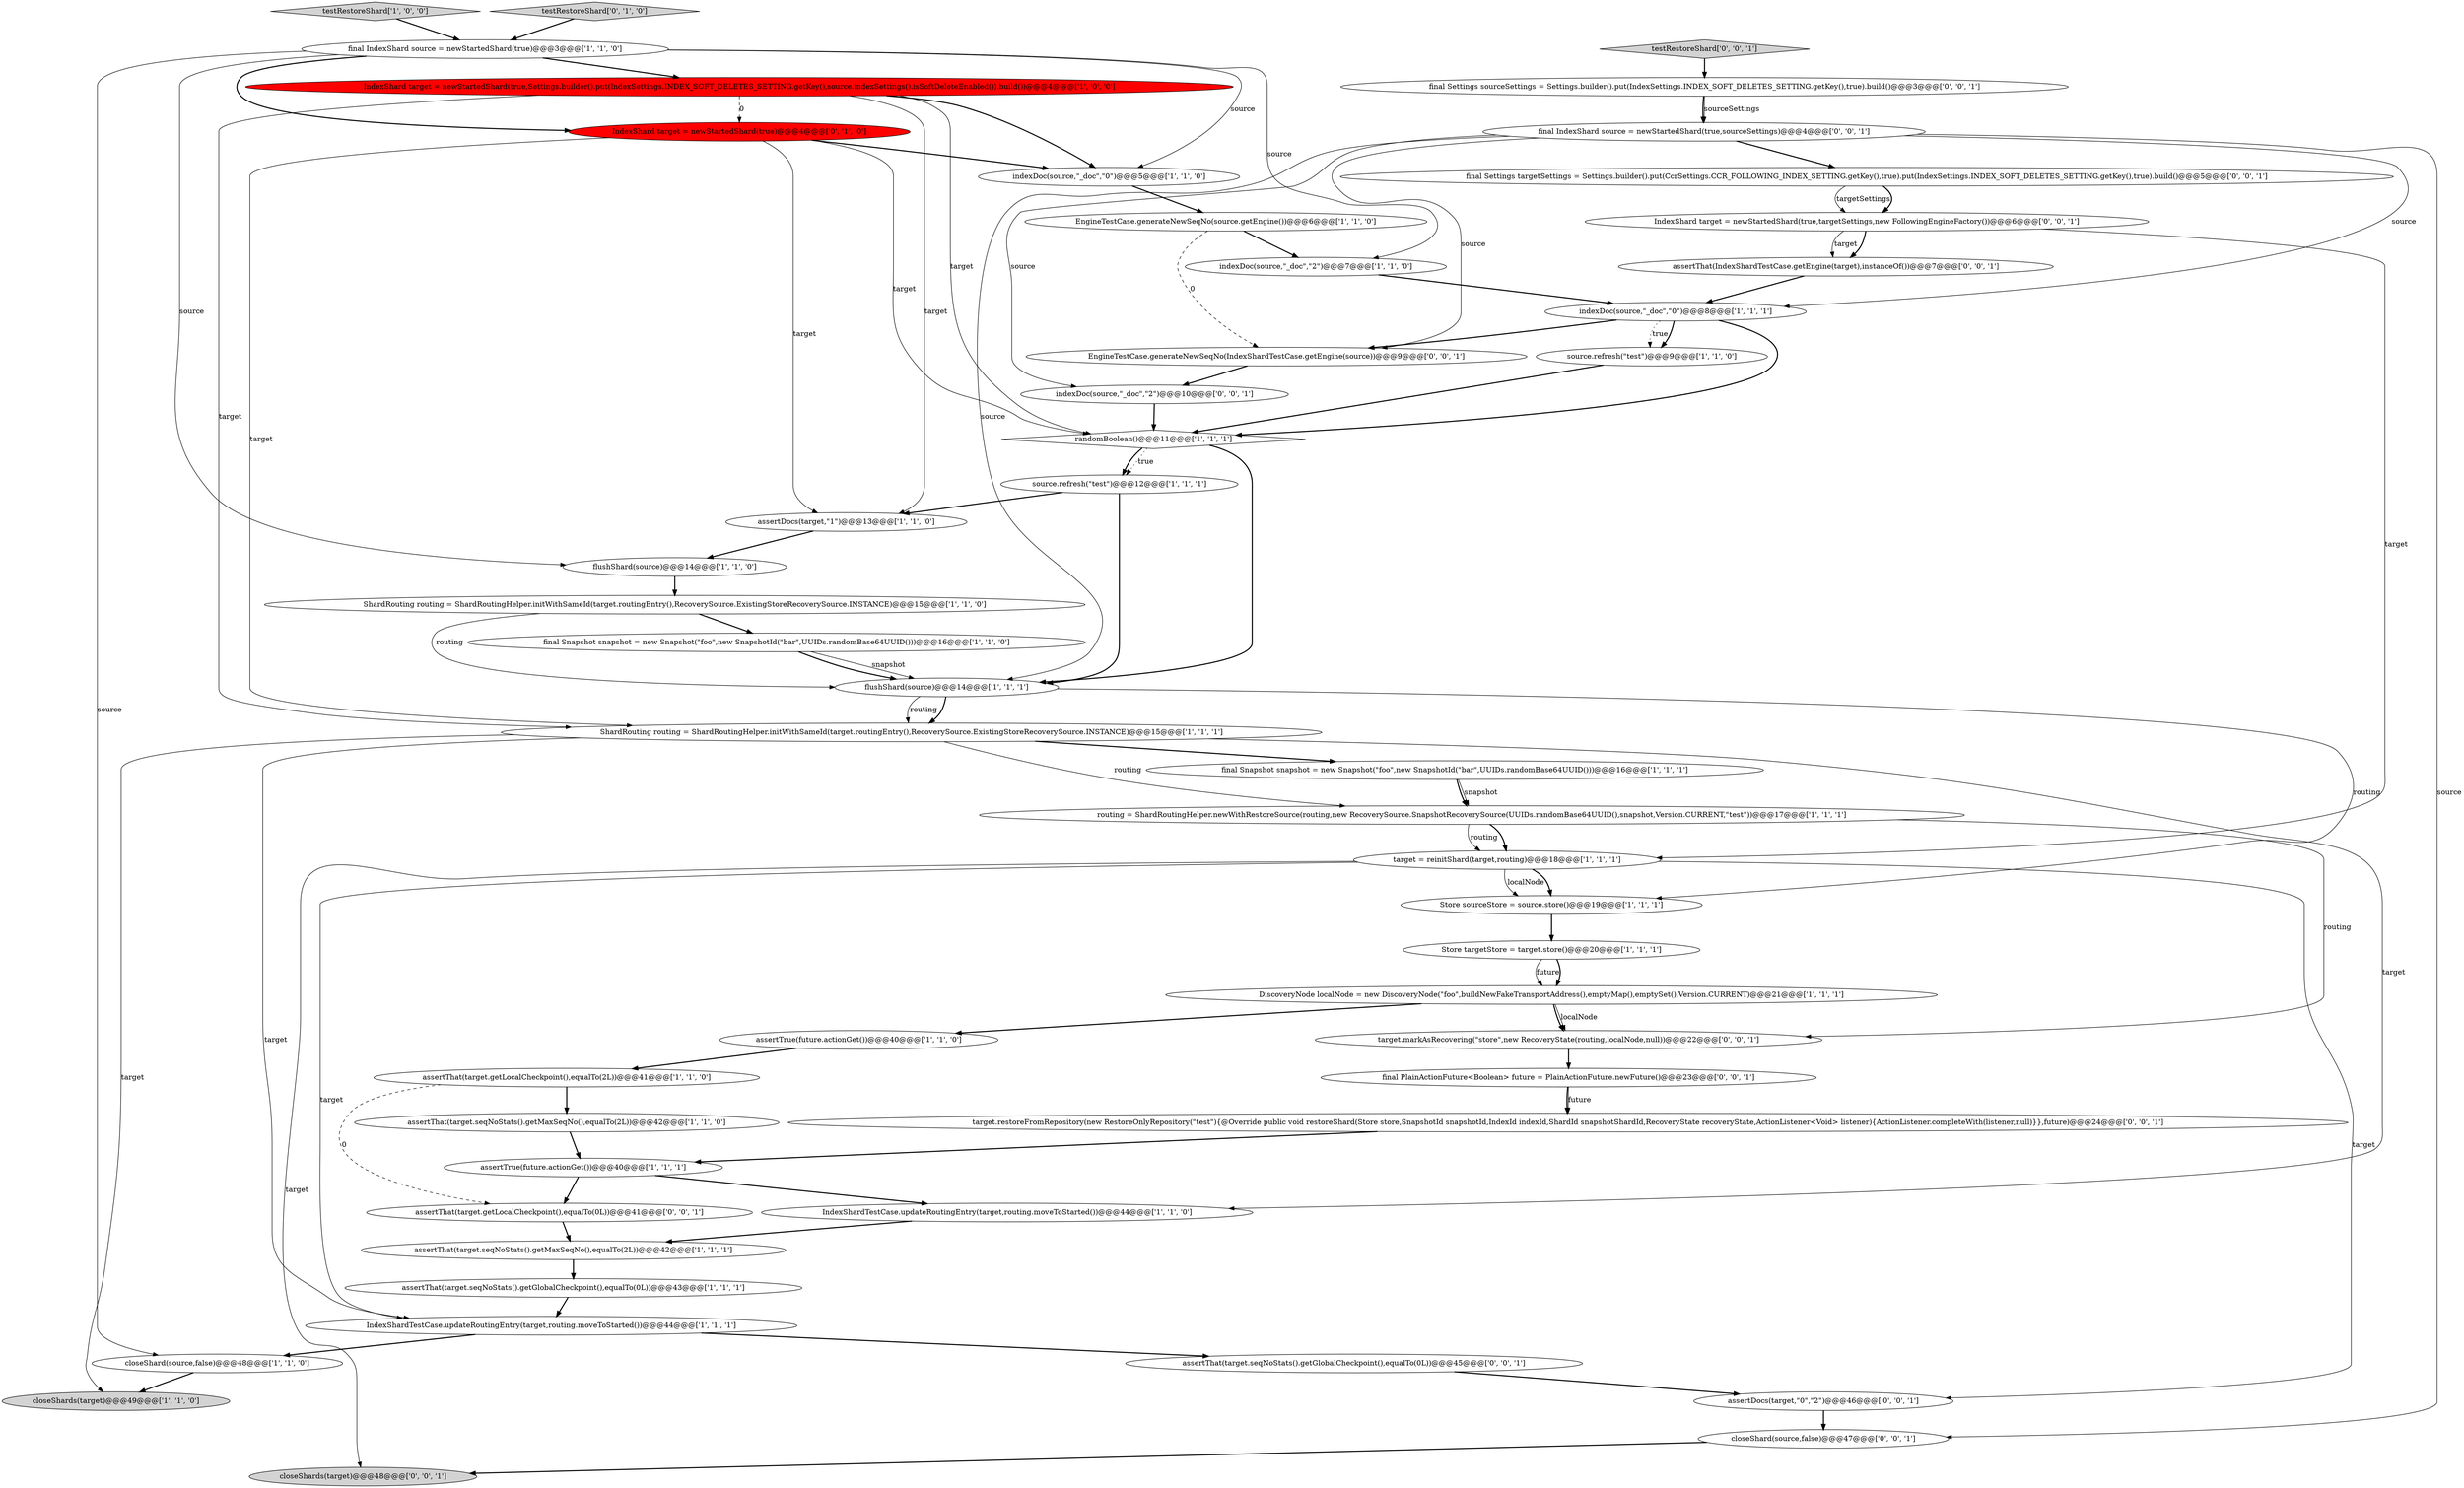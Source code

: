 digraph {
17 [style = filled, label = "IndexShardTestCase.updateRoutingEntry(target,routing.moveToStarted())@@@44@@@['1', '1', '0']", fillcolor = white, shape = ellipse image = "AAA0AAABBB1BBB"];
24 [style = filled, label = "closeShards(target)@@@49@@@['1', '1', '0']", fillcolor = lightgray, shape = ellipse image = "AAA0AAABBB1BBB"];
13 [style = filled, label = "flushShard(source)@@@14@@@['1', '1', '0']", fillcolor = white, shape = ellipse image = "AAA0AAABBB1BBB"];
32 [style = filled, label = "IndexShard target = newStartedShard(true)@@@4@@@['0', '1', '0']", fillcolor = red, shape = ellipse image = "AAA1AAABBB2BBB"];
3 [style = filled, label = "EngineTestCase.generateNewSeqNo(source.getEngine())@@@6@@@['1', '1', '0']", fillcolor = white, shape = ellipse image = "AAA0AAABBB1BBB"];
49 [style = filled, label = "EngineTestCase.generateNewSeqNo(IndexShardTestCase.getEngine(source))@@@9@@@['0', '0', '1']", fillcolor = white, shape = ellipse image = "AAA0AAABBB3BBB"];
1 [style = filled, label = "IndexShard target = newStartedShard(true,Settings.builder().put(IndexSettings.INDEX_SOFT_DELETES_SETTING.getKey(),source.indexSettings().isSoftDeleteEnabled()).build())@@@4@@@['1', '0', '0']", fillcolor = red, shape = ellipse image = "AAA1AAABBB1BBB"];
5 [style = filled, label = "flushShard(source)@@@14@@@['1', '1', '1']", fillcolor = white, shape = ellipse image = "AAA0AAABBB1BBB"];
4 [style = filled, label = "ShardRouting routing = ShardRoutingHelper.initWithSameId(target.routingEntry(),RecoverySource.ExistingStoreRecoverySource.INSTANCE)@@@15@@@['1', '1', '0']", fillcolor = white, shape = ellipse image = "AAA0AAABBB1BBB"];
12 [style = filled, label = "Store sourceStore = source.store()@@@19@@@['1', '1', '1']", fillcolor = white, shape = ellipse image = "AAA0AAABBB1BBB"];
27 [style = filled, label = "indexDoc(source,\"_doc\",\"0\")@@@5@@@['1', '1', '0']", fillcolor = white, shape = ellipse image = "AAA0AAABBB1BBB"];
34 [style = filled, label = "final Settings sourceSettings = Settings.builder().put(IndexSettings.INDEX_SOFT_DELETES_SETTING.getKey(),true).build()@@@3@@@['0', '0', '1']", fillcolor = white, shape = ellipse image = "AAA0AAABBB3BBB"];
9 [style = filled, label = "source.refresh(\"test\")@@@9@@@['1', '1', '0']", fillcolor = white, shape = ellipse image = "AAA0AAABBB1BBB"];
35 [style = filled, label = "assertThat(target.getLocalCheckpoint(),equalTo(0L))@@@41@@@['0', '0', '1']", fillcolor = white, shape = ellipse image = "AAA0AAABBB3BBB"];
6 [style = filled, label = "target = reinitShard(target,routing)@@@18@@@['1', '1', '1']", fillcolor = white, shape = ellipse image = "AAA0AAABBB1BBB"];
37 [style = filled, label = "IndexShard target = newStartedShard(true,targetSettings,new FollowingEngineFactory())@@@6@@@['0', '0', '1']", fillcolor = white, shape = ellipse image = "AAA0AAABBB3BBB"];
42 [style = filled, label = "target.restoreFromRepository(new RestoreOnlyRepository(\"test\"){@Override public void restoreShard(Store store,SnapshotId snapshotId,IndexId indexId,ShardId snapshotShardId,RecoveryState recoveryState,ActionListener<Void> listener){ActionListener.completeWith(listener,null)}},future)@@@24@@@['0', '0', '1']", fillcolor = white, shape = ellipse image = "AAA0AAABBB3BBB"];
15 [style = filled, label = "assertTrue(future.actionGet())@@@40@@@['1', '1', '0']", fillcolor = white, shape = ellipse image = "AAA0AAABBB1BBB"];
30 [style = filled, label = "indexDoc(source,\"_doc\",\"0\")@@@8@@@['1', '1', '1']", fillcolor = white, shape = ellipse image = "AAA0AAABBB1BBB"];
11 [style = filled, label = "final IndexShard source = newStartedShard(true)@@@3@@@['1', '1', '0']", fillcolor = white, shape = ellipse image = "AAA0AAABBB1BBB"];
19 [style = filled, label = "Store targetStore = target.store()@@@20@@@['1', '1', '1']", fillcolor = white, shape = ellipse image = "AAA0AAABBB1BBB"];
23 [style = filled, label = "assertTrue(future.actionGet())@@@40@@@['1', '1', '1']", fillcolor = white, shape = ellipse image = "AAA0AAABBB1BBB"];
22 [style = filled, label = "DiscoveryNode localNode = new DiscoveryNode(\"foo\",buildNewFakeTransportAddress(),emptyMap(),emptySet(),Version.CURRENT)@@@21@@@['1', '1', '1']", fillcolor = white, shape = ellipse image = "AAA0AAABBB1BBB"];
38 [style = filled, label = "final IndexShard source = newStartedShard(true,sourceSettings)@@@4@@@['0', '0', '1']", fillcolor = white, shape = ellipse image = "AAA0AAABBB3BBB"];
39 [style = filled, label = "indexDoc(source,\"_doc\",\"2\")@@@10@@@['0', '0', '1']", fillcolor = white, shape = ellipse image = "AAA0AAABBB3BBB"];
36 [style = filled, label = "assertThat(IndexShardTestCase.getEngine(target),instanceOf())@@@7@@@['0', '0', '1']", fillcolor = white, shape = ellipse image = "AAA0AAABBB3BBB"];
45 [style = filled, label = "closeShards(target)@@@48@@@['0', '0', '1']", fillcolor = lightgray, shape = ellipse image = "AAA0AAABBB3BBB"];
31 [style = filled, label = "assertDocs(target,\"1\")@@@13@@@['1', '1', '0']", fillcolor = white, shape = ellipse image = "AAA0AAABBB1BBB"];
8 [style = filled, label = "routing = ShardRoutingHelper.newWithRestoreSource(routing,new RecoverySource.SnapshotRecoverySource(UUIDs.randomBase64UUID(),snapshot,Version.CURRENT,\"test\"))@@@17@@@['1', '1', '1']", fillcolor = white, shape = ellipse image = "AAA0AAABBB1BBB"];
18 [style = filled, label = "testRestoreShard['1', '0', '0']", fillcolor = lightgray, shape = diamond image = "AAA0AAABBB1BBB"];
0 [style = filled, label = "assertThat(target.seqNoStats().getGlobalCheckpoint(),equalTo(0L))@@@43@@@['1', '1', '1']", fillcolor = white, shape = ellipse image = "AAA0AAABBB1BBB"];
26 [style = filled, label = "assertThat(target.seqNoStats().getMaxSeqNo(),equalTo(2L))@@@42@@@['1', '1', '1']", fillcolor = white, shape = ellipse image = "AAA0AAABBB1BBB"];
46 [style = filled, label = "closeShard(source,false)@@@47@@@['0', '0', '1']", fillcolor = white, shape = ellipse image = "AAA0AAABBB3BBB"];
20 [style = filled, label = "closeShard(source,false)@@@48@@@['1', '1', '0']", fillcolor = white, shape = ellipse image = "AAA0AAABBB1BBB"];
2 [style = filled, label = "IndexShardTestCase.updateRoutingEntry(target,routing.moveToStarted())@@@44@@@['1', '1', '1']", fillcolor = white, shape = ellipse image = "AAA0AAABBB1BBB"];
21 [style = filled, label = "assertThat(target.getLocalCheckpoint(),equalTo(2L))@@@41@@@['1', '1', '0']", fillcolor = white, shape = ellipse image = "AAA0AAABBB1BBB"];
14 [style = filled, label = "indexDoc(source,\"_doc\",\"2\")@@@7@@@['1', '1', '0']", fillcolor = white, shape = ellipse image = "AAA0AAABBB1BBB"];
25 [style = filled, label = "final Snapshot snapshot = new Snapshot(\"foo\",new SnapshotId(\"bar\",UUIDs.randomBase64UUID()))@@@16@@@['1', '1', '0']", fillcolor = white, shape = ellipse image = "AAA0AAABBB1BBB"];
48 [style = filled, label = "assertDocs(target,\"0\",\"2\")@@@46@@@['0', '0', '1']", fillcolor = white, shape = ellipse image = "AAA0AAABBB3BBB"];
33 [style = filled, label = "testRestoreShard['0', '1', '0']", fillcolor = lightgray, shape = diamond image = "AAA0AAABBB2BBB"];
40 [style = filled, label = "final Settings targetSettings = Settings.builder().put(CcrSettings.CCR_FOLLOWING_INDEX_SETTING.getKey(),true).put(IndexSettings.INDEX_SOFT_DELETES_SETTING.getKey(),true).build()@@@5@@@['0', '0', '1']", fillcolor = white, shape = ellipse image = "AAA0AAABBB3BBB"];
10 [style = filled, label = "assertThat(target.seqNoStats().getMaxSeqNo(),equalTo(2L))@@@42@@@['1', '1', '0']", fillcolor = white, shape = ellipse image = "AAA0AAABBB1BBB"];
41 [style = filled, label = "assertThat(target.seqNoStats().getGlobalCheckpoint(),equalTo(0L))@@@45@@@['0', '0', '1']", fillcolor = white, shape = ellipse image = "AAA0AAABBB3BBB"];
44 [style = filled, label = "final PlainActionFuture<Boolean> future = PlainActionFuture.newFuture()@@@23@@@['0', '0', '1']", fillcolor = white, shape = ellipse image = "AAA0AAABBB3BBB"];
16 [style = filled, label = "final Snapshot snapshot = new Snapshot(\"foo\",new SnapshotId(\"bar\",UUIDs.randomBase64UUID()))@@@16@@@['1', '1', '1']", fillcolor = white, shape = ellipse image = "AAA0AAABBB1BBB"];
28 [style = filled, label = "randomBoolean()@@@11@@@['1', '1', '1']", fillcolor = white, shape = diamond image = "AAA0AAABBB1BBB"];
47 [style = filled, label = "testRestoreShard['0', '0', '1']", fillcolor = lightgray, shape = diamond image = "AAA0AAABBB3BBB"];
43 [style = filled, label = "target.markAsRecovering(\"store\",new RecoveryState(routing,localNode,null))@@@22@@@['0', '0', '1']", fillcolor = white, shape = ellipse image = "AAA0AAABBB3BBB"];
7 [style = filled, label = "ShardRouting routing = ShardRoutingHelper.initWithSameId(target.routingEntry(),RecoverySource.ExistingStoreRecoverySource.INSTANCE)@@@15@@@['1', '1', '1']", fillcolor = white, shape = ellipse image = "AAA0AAABBB1BBB"];
29 [style = filled, label = "source.refresh(\"test\")@@@12@@@['1', '1', '1']", fillcolor = white, shape = ellipse image = "AAA0AAABBB1BBB"];
42->23 [style = bold, label=""];
21->10 [style = bold, label=""];
29->5 [style = bold, label=""];
22->15 [style = bold, label=""];
32->31 [style = solid, label="target"];
4->25 [style = bold, label=""];
15->21 [style = bold, label=""];
1->27 [style = bold, label=""];
8->6 [style = bold, label=""];
1->31 [style = solid, label="target"];
30->49 [style = bold, label=""];
19->22 [style = solid, label="future"];
40->37 [style = solid, label="targetSettings"];
41->48 [style = bold, label=""];
33->11 [style = bold, label=""];
7->2 [style = solid, label="target"];
30->28 [style = bold, label=""];
49->39 [style = bold, label=""];
8->6 [style = solid, label="routing"];
7->16 [style = bold, label=""];
32->7 [style = solid, label="target"];
5->12 [style = solid, label="routing"];
23->17 [style = bold, label=""];
47->34 [style = bold, label=""];
44->42 [style = solid, label="future"];
43->44 [style = bold, label=""];
16->8 [style = solid, label="snapshot"];
22->43 [style = solid, label="localNode"];
40->37 [style = bold, label=""];
37->6 [style = solid, label="target"];
32->28 [style = solid, label="target"];
2->20 [style = bold, label=""];
28->5 [style = bold, label=""];
14->30 [style = bold, label=""];
37->36 [style = bold, label=""];
25->5 [style = solid, label="snapshot"];
8->43 [style = solid, label="routing"];
18->11 [style = bold, label=""];
22->43 [style = bold, label=""];
4->5 [style = solid, label="routing"];
7->17 [style = solid, label="target"];
6->2 [style = solid, label="target"];
11->27 [style = solid, label="source"];
34->38 [style = solid, label="sourceSettings"];
23->35 [style = bold, label=""];
6->12 [style = solid, label="localNode"];
7->8 [style = solid, label="routing"];
28->29 [style = dotted, label="true"];
38->39 [style = solid, label="source"];
36->30 [style = bold, label=""];
26->0 [style = bold, label=""];
38->46 [style = solid, label="source"];
5->7 [style = bold, label=""];
30->9 [style = dotted, label="true"];
34->38 [style = bold, label=""];
19->22 [style = bold, label=""];
28->29 [style = bold, label=""];
2->41 [style = bold, label=""];
44->42 [style = bold, label=""];
16->8 [style = bold, label=""];
31->13 [style = bold, label=""];
32->27 [style = bold, label=""];
6->48 [style = solid, label="target"];
30->9 [style = bold, label=""];
11->32 [style = bold, label=""];
11->20 [style = solid, label="source"];
1->7 [style = solid, label="target"];
1->32 [style = dashed, label="0"];
48->46 [style = bold, label=""];
38->5 [style = solid, label="source"];
9->28 [style = bold, label=""];
38->49 [style = solid, label="source"];
1->28 [style = solid, label="target"];
10->23 [style = bold, label=""];
11->13 [style = solid, label="source"];
5->7 [style = solid, label="routing"];
25->5 [style = bold, label=""];
21->35 [style = dashed, label="0"];
38->40 [style = bold, label=""];
35->26 [style = bold, label=""];
6->12 [style = bold, label=""];
11->14 [style = solid, label="source"];
6->45 [style = solid, label="target"];
17->26 [style = bold, label=""];
11->1 [style = bold, label=""];
7->24 [style = solid, label="target"];
29->31 [style = bold, label=""];
3->14 [style = bold, label=""];
27->3 [style = bold, label=""];
0->2 [style = bold, label=""];
38->30 [style = solid, label="source"];
39->28 [style = bold, label=""];
37->36 [style = solid, label="target"];
3->49 [style = dashed, label="0"];
46->45 [style = bold, label=""];
12->19 [style = bold, label=""];
20->24 [style = bold, label=""];
13->4 [style = bold, label=""];
}
